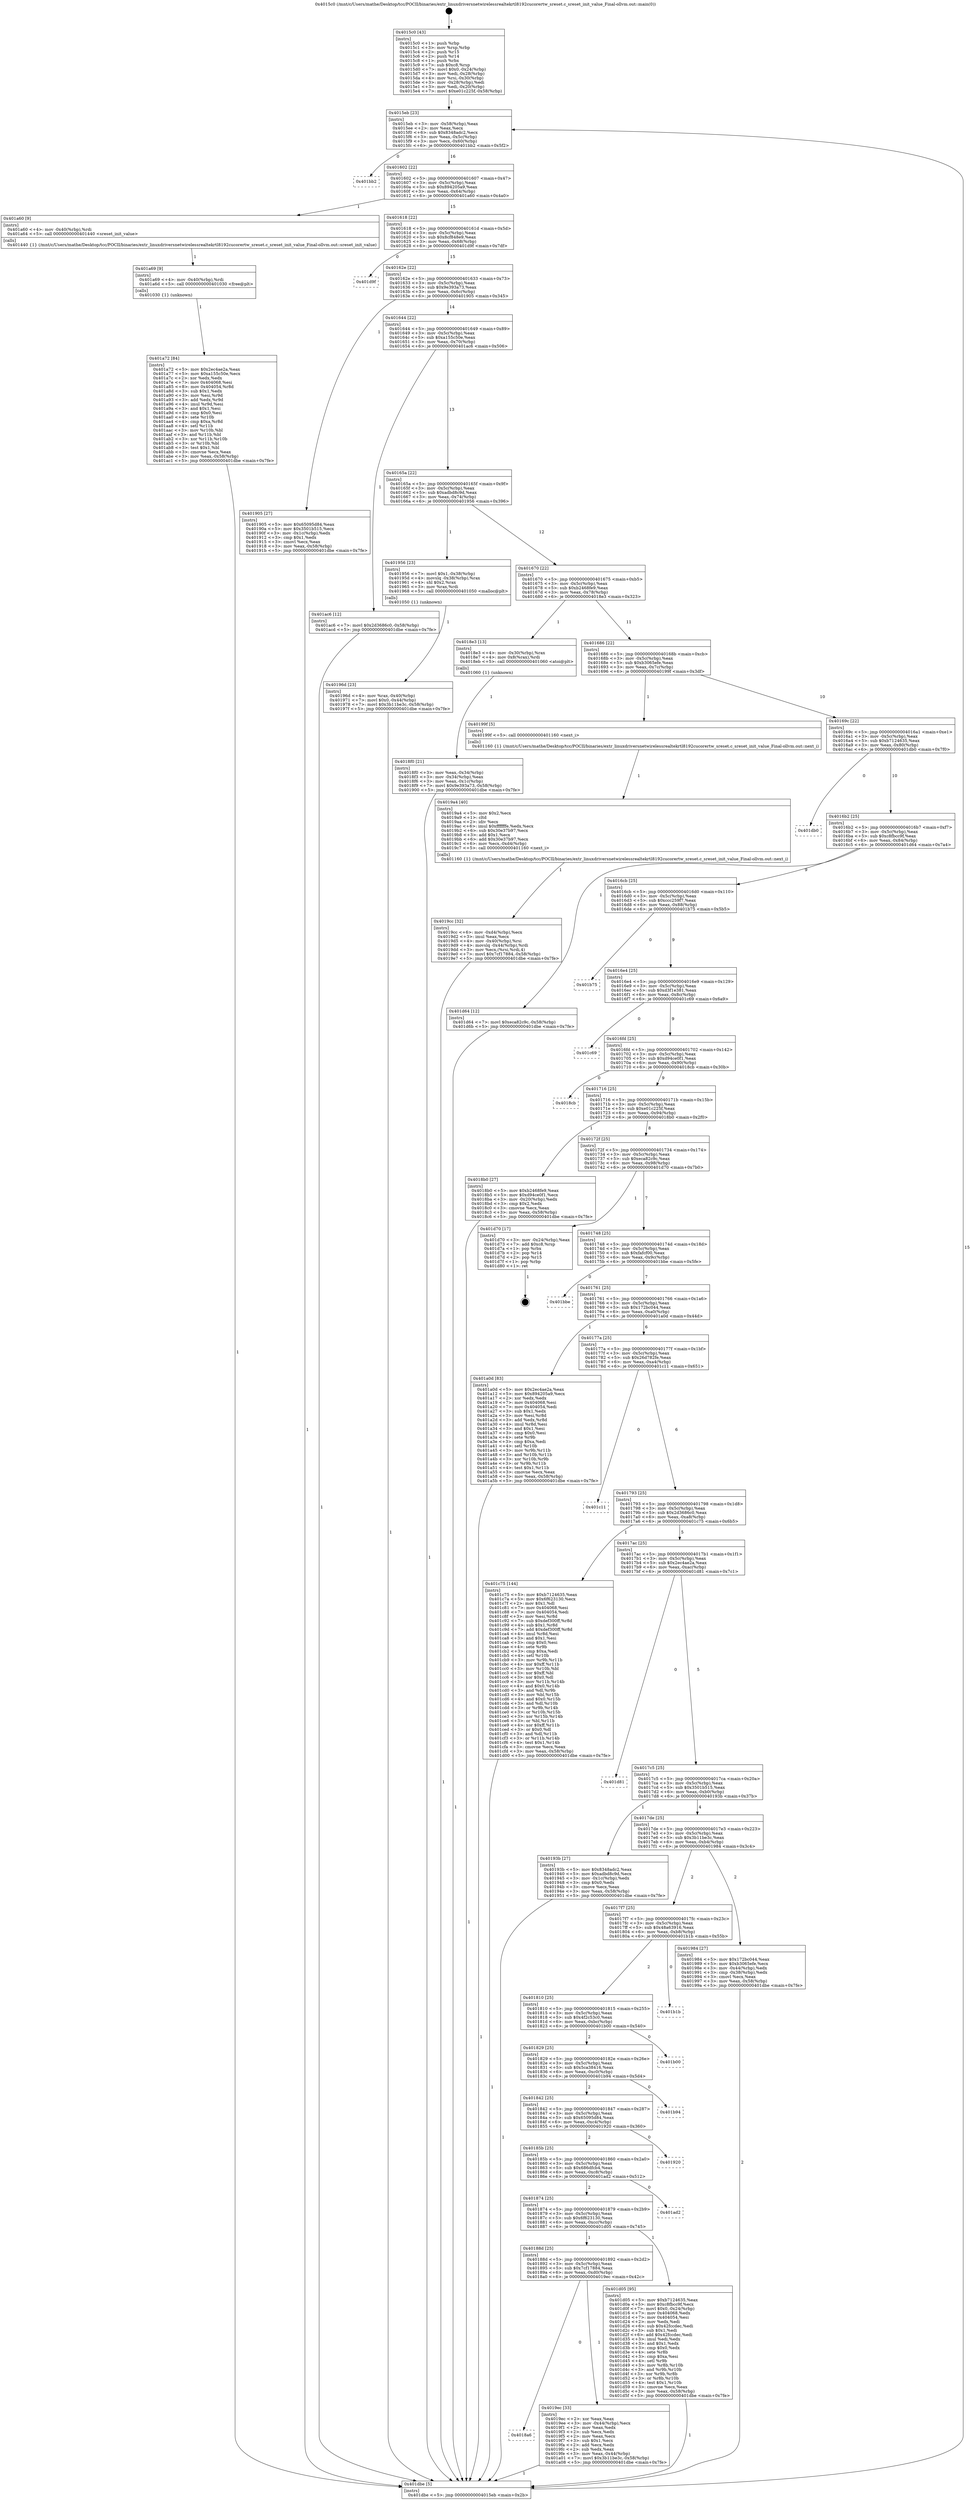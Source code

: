 digraph "0x4015c0" {
  label = "0x4015c0 (/mnt/c/Users/mathe/Desktop/tcc/POCII/binaries/extr_linuxdriversnetwirelessrealtekrtl8192cucorertw_sreset.c_sreset_init_value_Final-ollvm.out::main(0))"
  labelloc = "t"
  node[shape=record]

  Entry [label="",width=0.3,height=0.3,shape=circle,fillcolor=black,style=filled]
  "0x4015eb" [label="{
     0x4015eb [23]\l
     | [instrs]\l
     &nbsp;&nbsp;0x4015eb \<+3\>: mov -0x58(%rbp),%eax\l
     &nbsp;&nbsp;0x4015ee \<+2\>: mov %eax,%ecx\l
     &nbsp;&nbsp;0x4015f0 \<+6\>: sub $0x8348adc2,%ecx\l
     &nbsp;&nbsp;0x4015f6 \<+3\>: mov %eax,-0x5c(%rbp)\l
     &nbsp;&nbsp;0x4015f9 \<+3\>: mov %ecx,-0x60(%rbp)\l
     &nbsp;&nbsp;0x4015fc \<+6\>: je 0000000000401bb2 \<main+0x5f2\>\l
  }"]
  "0x401bb2" [label="{
     0x401bb2\l
  }", style=dashed]
  "0x401602" [label="{
     0x401602 [22]\l
     | [instrs]\l
     &nbsp;&nbsp;0x401602 \<+5\>: jmp 0000000000401607 \<main+0x47\>\l
     &nbsp;&nbsp;0x401607 \<+3\>: mov -0x5c(%rbp),%eax\l
     &nbsp;&nbsp;0x40160a \<+5\>: sub $0x894205a9,%eax\l
     &nbsp;&nbsp;0x40160f \<+3\>: mov %eax,-0x64(%rbp)\l
     &nbsp;&nbsp;0x401612 \<+6\>: je 0000000000401a60 \<main+0x4a0\>\l
  }"]
  Exit [label="",width=0.3,height=0.3,shape=circle,fillcolor=black,style=filled,peripheries=2]
  "0x401a60" [label="{
     0x401a60 [9]\l
     | [instrs]\l
     &nbsp;&nbsp;0x401a60 \<+4\>: mov -0x40(%rbp),%rdi\l
     &nbsp;&nbsp;0x401a64 \<+5\>: call 0000000000401440 \<sreset_init_value\>\l
     | [calls]\l
     &nbsp;&nbsp;0x401440 \{1\} (/mnt/c/Users/mathe/Desktop/tcc/POCII/binaries/extr_linuxdriversnetwirelessrealtekrtl8192cucorertw_sreset.c_sreset_init_value_Final-ollvm.out::sreset_init_value)\l
  }"]
  "0x401618" [label="{
     0x401618 [22]\l
     | [instrs]\l
     &nbsp;&nbsp;0x401618 \<+5\>: jmp 000000000040161d \<main+0x5d\>\l
     &nbsp;&nbsp;0x40161d \<+3\>: mov -0x5c(%rbp),%eax\l
     &nbsp;&nbsp;0x401620 \<+5\>: sub $0x8cf848e9,%eax\l
     &nbsp;&nbsp;0x401625 \<+3\>: mov %eax,-0x68(%rbp)\l
     &nbsp;&nbsp;0x401628 \<+6\>: je 0000000000401d9f \<main+0x7df\>\l
  }"]
  "0x401a72" [label="{
     0x401a72 [84]\l
     | [instrs]\l
     &nbsp;&nbsp;0x401a72 \<+5\>: mov $0x2ec4ae2a,%eax\l
     &nbsp;&nbsp;0x401a77 \<+5\>: mov $0xa155c50e,%ecx\l
     &nbsp;&nbsp;0x401a7c \<+2\>: xor %edx,%edx\l
     &nbsp;&nbsp;0x401a7e \<+7\>: mov 0x404068,%esi\l
     &nbsp;&nbsp;0x401a85 \<+8\>: mov 0x404054,%r8d\l
     &nbsp;&nbsp;0x401a8d \<+3\>: sub $0x1,%edx\l
     &nbsp;&nbsp;0x401a90 \<+3\>: mov %esi,%r9d\l
     &nbsp;&nbsp;0x401a93 \<+3\>: add %edx,%r9d\l
     &nbsp;&nbsp;0x401a96 \<+4\>: imul %r9d,%esi\l
     &nbsp;&nbsp;0x401a9a \<+3\>: and $0x1,%esi\l
     &nbsp;&nbsp;0x401a9d \<+3\>: cmp $0x0,%esi\l
     &nbsp;&nbsp;0x401aa0 \<+4\>: sete %r10b\l
     &nbsp;&nbsp;0x401aa4 \<+4\>: cmp $0xa,%r8d\l
     &nbsp;&nbsp;0x401aa8 \<+4\>: setl %r11b\l
     &nbsp;&nbsp;0x401aac \<+3\>: mov %r10b,%bl\l
     &nbsp;&nbsp;0x401aaf \<+3\>: and %r11b,%bl\l
     &nbsp;&nbsp;0x401ab2 \<+3\>: xor %r11b,%r10b\l
     &nbsp;&nbsp;0x401ab5 \<+3\>: or %r10b,%bl\l
     &nbsp;&nbsp;0x401ab8 \<+3\>: test $0x1,%bl\l
     &nbsp;&nbsp;0x401abb \<+3\>: cmovne %ecx,%eax\l
     &nbsp;&nbsp;0x401abe \<+3\>: mov %eax,-0x58(%rbp)\l
     &nbsp;&nbsp;0x401ac1 \<+5\>: jmp 0000000000401dbe \<main+0x7fe\>\l
  }"]
  "0x401d9f" [label="{
     0x401d9f\l
  }", style=dashed]
  "0x40162e" [label="{
     0x40162e [22]\l
     | [instrs]\l
     &nbsp;&nbsp;0x40162e \<+5\>: jmp 0000000000401633 \<main+0x73\>\l
     &nbsp;&nbsp;0x401633 \<+3\>: mov -0x5c(%rbp),%eax\l
     &nbsp;&nbsp;0x401636 \<+5\>: sub $0x9e393a73,%eax\l
     &nbsp;&nbsp;0x40163b \<+3\>: mov %eax,-0x6c(%rbp)\l
     &nbsp;&nbsp;0x40163e \<+6\>: je 0000000000401905 \<main+0x345\>\l
  }"]
  "0x401a69" [label="{
     0x401a69 [9]\l
     | [instrs]\l
     &nbsp;&nbsp;0x401a69 \<+4\>: mov -0x40(%rbp),%rdi\l
     &nbsp;&nbsp;0x401a6d \<+5\>: call 0000000000401030 \<free@plt\>\l
     | [calls]\l
     &nbsp;&nbsp;0x401030 \{1\} (unknown)\l
  }"]
  "0x401905" [label="{
     0x401905 [27]\l
     | [instrs]\l
     &nbsp;&nbsp;0x401905 \<+5\>: mov $0x65095d84,%eax\l
     &nbsp;&nbsp;0x40190a \<+5\>: mov $0x3501b515,%ecx\l
     &nbsp;&nbsp;0x40190f \<+3\>: mov -0x1c(%rbp),%edx\l
     &nbsp;&nbsp;0x401912 \<+3\>: cmp $0x1,%edx\l
     &nbsp;&nbsp;0x401915 \<+3\>: cmovl %ecx,%eax\l
     &nbsp;&nbsp;0x401918 \<+3\>: mov %eax,-0x58(%rbp)\l
     &nbsp;&nbsp;0x40191b \<+5\>: jmp 0000000000401dbe \<main+0x7fe\>\l
  }"]
  "0x401644" [label="{
     0x401644 [22]\l
     | [instrs]\l
     &nbsp;&nbsp;0x401644 \<+5\>: jmp 0000000000401649 \<main+0x89\>\l
     &nbsp;&nbsp;0x401649 \<+3\>: mov -0x5c(%rbp),%eax\l
     &nbsp;&nbsp;0x40164c \<+5\>: sub $0xa155c50e,%eax\l
     &nbsp;&nbsp;0x401651 \<+3\>: mov %eax,-0x70(%rbp)\l
     &nbsp;&nbsp;0x401654 \<+6\>: je 0000000000401ac6 \<main+0x506\>\l
  }"]
  "0x4018a6" [label="{
     0x4018a6\l
  }", style=dashed]
  "0x401ac6" [label="{
     0x401ac6 [12]\l
     | [instrs]\l
     &nbsp;&nbsp;0x401ac6 \<+7\>: movl $0x2d3686c0,-0x58(%rbp)\l
     &nbsp;&nbsp;0x401acd \<+5\>: jmp 0000000000401dbe \<main+0x7fe\>\l
  }"]
  "0x40165a" [label="{
     0x40165a [22]\l
     | [instrs]\l
     &nbsp;&nbsp;0x40165a \<+5\>: jmp 000000000040165f \<main+0x9f\>\l
     &nbsp;&nbsp;0x40165f \<+3\>: mov -0x5c(%rbp),%eax\l
     &nbsp;&nbsp;0x401662 \<+5\>: sub $0xadbd8c9d,%eax\l
     &nbsp;&nbsp;0x401667 \<+3\>: mov %eax,-0x74(%rbp)\l
     &nbsp;&nbsp;0x40166a \<+6\>: je 0000000000401956 \<main+0x396\>\l
  }"]
  "0x4019ec" [label="{
     0x4019ec [33]\l
     | [instrs]\l
     &nbsp;&nbsp;0x4019ec \<+2\>: xor %eax,%eax\l
     &nbsp;&nbsp;0x4019ee \<+3\>: mov -0x44(%rbp),%ecx\l
     &nbsp;&nbsp;0x4019f1 \<+2\>: mov %eax,%edx\l
     &nbsp;&nbsp;0x4019f3 \<+2\>: sub %ecx,%edx\l
     &nbsp;&nbsp;0x4019f5 \<+2\>: mov %eax,%ecx\l
     &nbsp;&nbsp;0x4019f7 \<+3\>: sub $0x1,%ecx\l
     &nbsp;&nbsp;0x4019fa \<+2\>: add %ecx,%edx\l
     &nbsp;&nbsp;0x4019fc \<+2\>: sub %edx,%eax\l
     &nbsp;&nbsp;0x4019fe \<+3\>: mov %eax,-0x44(%rbp)\l
     &nbsp;&nbsp;0x401a01 \<+7\>: movl $0x3b11be3c,-0x58(%rbp)\l
     &nbsp;&nbsp;0x401a08 \<+5\>: jmp 0000000000401dbe \<main+0x7fe\>\l
  }"]
  "0x401956" [label="{
     0x401956 [23]\l
     | [instrs]\l
     &nbsp;&nbsp;0x401956 \<+7\>: movl $0x1,-0x38(%rbp)\l
     &nbsp;&nbsp;0x40195d \<+4\>: movslq -0x38(%rbp),%rax\l
     &nbsp;&nbsp;0x401961 \<+4\>: shl $0x2,%rax\l
     &nbsp;&nbsp;0x401965 \<+3\>: mov %rax,%rdi\l
     &nbsp;&nbsp;0x401968 \<+5\>: call 0000000000401050 \<malloc@plt\>\l
     | [calls]\l
     &nbsp;&nbsp;0x401050 \{1\} (unknown)\l
  }"]
  "0x401670" [label="{
     0x401670 [22]\l
     | [instrs]\l
     &nbsp;&nbsp;0x401670 \<+5\>: jmp 0000000000401675 \<main+0xb5\>\l
     &nbsp;&nbsp;0x401675 \<+3\>: mov -0x5c(%rbp),%eax\l
     &nbsp;&nbsp;0x401678 \<+5\>: sub $0xb2468fe9,%eax\l
     &nbsp;&nbsp;0x40167d \<+3\>: mov %eax,-0x78(%rbp)\l
     &nbsp;&nbsp;0x401680 \<+6\>: je 00000000004018e3 \<main+0x323\>\l
  }"]
  "0x40188d" [label="{
     0x40188d [25]\l
     | [instrs]\l
     &nbsp;&nbsp;0x40188d \<+5\>: jmp 0000000000401892 \<main+0x2d2\>\l
     &nbsp;&nbsp;0x401892 \<+3\>: mov -0x5c(%rbp),%eax\l
     &nbsp;&nbsp;0x401895 \<+5\>: sub $0x7cf17884,%eax\l
     &nbsp;&nbsp;0x40189a \<+6\>: mov %eax,-0xd0(%rbp)\l
     &nbsp;&nbsp;0x4018a0 \<+6\>: je 00000000004019ec \<main+0x42c\>\l
  }"]
  "0x4018e3" [label="{
     0x4018e3 [13]\l
     | [instrs]\l
     &nbsp;&nbsp;0x4018e3 \<+4\>: mov -0x30(%rbp),%rax\l
     &nbsp;&nbsp;0x4018e7 \<+4\>: mov 0x8(%rax),%rdi\l
     &nbsp;&nbsp;0x4018eb \<+5\>: call 0000000000401060 \<atoi@plt\>\l
     | [calls]\l
     &nbsp;&nbsp;0x401060 \{1\} (unknown)\l
  }"]
  "0x401686" [label="{
     0x401686 [22]\l
     | [instrs]\l
     &nbsp;&nbsp;0x401686 \<+5\>: jmp 000000000040168b \<main+0xcb\>\l
     &nbsp;&nbsp;0x40168b \<+3\>: mov -0x5c(%rbp),%eax\l
     &nbsp;&nbsp;0x40168e \<+5\>: sub $0xb3065efe,%eax\l
     &nbsp;&nbsp;0x401693 \<+3\>: mov %eax,-0x7c(%rbp)\l
     &nbsp;&nbsp;0x401696 \<+6\>: je 000000000040199f \<main+0x3df\>\l
  }"]
  "0x401d05" [label="{
     0x401d05 [95]\l
     | [instrs]\l
     &nbsp;&nbsp;0x401d05 \<+5\>: mov $0xb7124635,%eax\l
     &nbsp;&nbsp;0x401d0a \<+5\>: mov $0xc8fbcc9f,%ecx\l
     &nbsp;&nbsp;0x401d0f \<+7\>: movl $0x0,-0x24(%rbp)\l
     &nbsp;&nbsp;0x401d16 \<+7\>: mov 0x404068,%edx\l
     &nbsp;&nbsp;0x401d1d \<+7\>: mov 0x404054,%esi\l
     &nbsp;&nbsp;0x401d24 \<+2\>: mov %edx,%edi\l
     &nbsp;&nbsp;0x401d26 \<+6\>: sub $0x42fccdec,%edi\l
     &nbsp;&nbsp;0x401d2c \<+3\>: sub $0x1,%edi\l
     &nbsp;&nbsp;0x401d2f \<+6\>: add $0x42fccdec,%edi\l
     &nbsp;&nbsp;0x401d35 \<+3\>: imul %edi,%edx\l
     &nbsp;&nbsp;0x401d38 \<+3\>: and $0x1,%edx\l
     &nbsp;&nbsp;0x401d3b \<+3\>: cmp $0x0,%edx\l
     &nbsp;&nbsp;0x401d3e \<+4\>: sete %r8b\l
     &nbsp;&nbsp;0x401d42 \<+3\>: cmp $0xa,%esi\l
     &nbsp;&nbsp;0x401d45 \<+4\>: setl %r9b\l
     &nbsp;&nbsp;0x401d49 \<+3\>: mov %r8b,%r10b\l
     &nbsp;&nbsp;0x401d4c \<+3\>: and %r9b,%r10b\l
     &nbsp;&nbsp;0x401d4f \<+3\>: xor %r9b,%r8b\l
     &nbsp;&nbsp;0x401d52 \<+3\>: or %r8b,%r10b\l
     &nbsp;&nbsp;0x401d55 \<+4\>: test $0x1,%r10b\l
     &nbsp;&nbsp;0x401d59 \<+3\>: cmovne %ecx,%eax\l
     &nbsp;&nbsp;0x401d5c \<+3\>: mov %eax,-0x58(%rbp)\l
     &nbsp;&nbsp;0x401d5f \<+5\>: jmp 0000000000401dbe \<main+0x7fe\>\l
  }"]
  "0x40199f" [label="{
     0x40199f [5]\l
     | [instrs]\l
     &nbsp;&nbsp;0x40199f \<+5\>: call 0000000000401160 \<next_i\>\l
     | [calls]\l
     &nbsp;&nbsp;0x401160 \{1\} (/mnt/c/Users/mathe/Desktop/tcc/POCII/binaries/extr_linuxdriversnetwirelessrealtekrtl8192cucorertw_sreset.c_sreset_init_value_Final-ollvm.out::next_i)\l
  }"]
  "0x40169c" [label="{
     0x40169c [22]\l
     | [instrs]\l
     &nbsp;&nbsp;0x40169c \<+5\>: jmp 00000000004016a1 \<main+0xe1\>\l
     &nbsp;&nbsp;0x4016a1 \<+3\>: mov -0x5c(%rbp),%eax\l
     &nbsp;&nbsp;0x4016a4 \<+5\>: sub $0xb7124635,%eax\l
     &nbsp;&nbsp;0x4016a9 \<+3\>: mov %eax,-0x80(%rbp)\l
     &nbsp;&nbsp;0x4016ac \<+6\>: je 0000000000401db0 \<main+0x7f0\>\l
  }"]
  "0x401874" [label="{
     0x401874 [25]\l
     | [instrs]\l
     &nbsp;&nbsp;0x401874 \<+5\>: jmp 0000000000401879 \<main+0x2b9\>\l
     &nbsp;&nbsp;0x401879 \<+3\>: mov -0x5c(%rbp),%eax\l
     &nbsp;&nbsp;0x40187c \<+5\>: sub $0x6f623130,%eax\l
     &nbsp;&nbsp;0x401881 \<+6\>: mov %eax,-0xcc(%rbp)\l
     &nbsp;&nbsp;0x401887 \<+6\>: je 0000000000401d05 \<main+0x745\>\l
  }"]
  "0x401db0" [label="{
     0x401db0\l
  }", style=dashed]
  "0x4016b2" [label="{
     0x4016b2 [25]\l
     | [instrs]\l
     &nbsp;&nbsp;0x4016b2 \<+5\>: jmp 00000000004016b7 \<main+0xf7\>\l
     &nbsp;&nbsp;0x4016b7 \<+3\>: mov -0x5c(%rbp),%eax\l
     &nbsp;&nbsp;0x4016ba \<+5\>: sub $0xc8fbcc9f,%eax\l
     &nbsp;&nbsp;0x4016bf \<+6\>: mov %eax,-0x84(%rbp)\l
     &nbsp;&nbsp;0x4016c5 \<+6\>: je 0000000000401d64 \<main+0x7a4\>\l
  }"]
  "0x401ad2" [label="{
     0x401ad2\l
  }", style=dashed]
  "0x401d64" [label="{
     0x401d64 [12]\l
     | [instrs]\l
     &nbsp;&nbsp;0x401d64 \<+7\>: movl $0xeca82c9c,-0x58(%rbp)\l
     &nbsp;&nbsp;0x401d6b \<+5\>: jmp 0000000000401dbe \<main+0x7fe\>\l
  }"]
  "0x4016cb" [label="{
     0x4016cb [25]\l
     | [instrs]\l
     &nbsp;&nbsp;0x4016cb \<+5\>: jmp 00000000004016d0 \<main+0x110\>\l
     &nbsp;&nbsp;0x4016d0 \<+3\>: mov -0x5c(%rbp),%eax\l
     &nbsp;&nbsp;0x4016d3 \<+5\>: sub $0xccc259f7,%eax\l
     &nbsp;&nbsp;0x4016d8 \<+6\>: mov %eax,-0x88(%rbp)\l
     &nbsp;&nbsp;0x4016de \<+6\>: je 0000000000401b75 \<main+0x5b5\>\l
  }"]
  "0x40185b" [label="{
     0x40185b [25]\l
     | [instrs]\l
     &nbsp;&nbsp;0x40185b \<+5\>: jmp 0000000000401860 \<main+0x2a0\>\l
     &nbsp;&nbsp;0x401860 \<+3\>: mov -0x5c(%rbp),%eax\l
     &nbsp;&nbsp;0x401863 \<+5\>: sub $0x686dfcb4,%eax\l
     &nbsp;&nbsp;0x401868 \<+6\>: mov %eax,-0xc8(%rbp)\l
     &nbsp;&nbsp;0x40186e \<+6\>: je 0000000000401ad2 \<main+0x512\>\l
  }"]
  "0x401b75" [label="{
     0x401b75\l
  }", style=dashed]
  "0x4016e4" [label="{
     0x4016e4 [25]\l
     | [instrs]\l
     &nbsp;&nbsp;0x4016e4 \<+5\>: jmp 00000000004016e9 \<main+0x129\>\l
     &nbsp;&nbsp;0x4016e9 \<+3\>: mov -0x5c(%rbp),%eax\l
     &nbsp;&nbsp;0x4016ec \<+5\>: sub $0xd3f1e381,%eax\l
     &nbsp;&nbsp;0x4016f1 \<+6\>: mov %eax,-0x8c(%rbp)\l
     &nbsp;&nbsp;0x4016f7 \<+6\>: je 0000000000401c69 \<main+0x6a9\>\l
  }"]
  "0x401920" [label="{
     0x401920\l
  }", style=dashed]
  "0x401c69" [label="{
     0x401c69\l
  }", style=dashed]
  "0x4016fd" [label="{
     0x4016fd [25]\l
     | [instrs]\l
     &nbsp;&nbsp;0x4016fd \<+5\>: jmp 0000000000401702 \<main+0x142\>\l
     &nbsp;&nbsp;0x401702 \<+3\>: mov -0x5c(%rbp),%eax\l
     &nbsp;&nbsp;0x401705 \<+5\>: sub $0xd94ce0f1,%eax\l
     &nbsp;&nbsp;0x40170a \<+6\>: mov %eax,-0x90(%rbp)\l
     &nbsp;&nbsp;0x401710 \<+6\>: je 00000000004018cb \<main+0x30b\>\l
  }"]
  "0x401842" [label="{
     0x401842 [25]\l
     | [instrs]\l
     &nbsp;&nbsp;0x401842 \<+5\>: jmp 0000000000401847 \<main+0x287\>\l
     &nbsp;&nbsp;0x401847 \<+3\>: mov -0x5c(%rbp),%eax\l
     &nbsp;&nbsp;0x40184a \<+5\>: sub $0x65095d84,%eax\l
     &nbsp;&nbsp;0x40184f \<+6\>: mov %eax,-0xc4(%rbp)\l
     &nbsp;&nbsp;0x401855 \<+6\>: je 0000000000401920 \<main+0x360\>\l
  }"]
  "0x4018cb" [label="{
     0x4018cb\l
  }", style=dashed]
  "0x401716" [label="{
     0x401716 [25]\l
     | [instrs]\l
     &nbsp;&nbsp;0x401716 \<+5\>: jmp 000000000040171b \<main+0x15b\>\l
     &nbsp;&nbsp;0x40171b \<+3\>: mov -0x5c(%rbp),%eax\l
     &nbsp;&nbsp;0x40171e \<+5\>: sub $0xe01c225f,%eax\l
     &nbsp;&nbsp;0x401723 \<+6\>: mov %eax,-0x94(%rbp)\l
     &nbsp;&nbsp;0x401729 \<+6\>: je 00000000004018b0 \<main+0x2f0\>\l
  }"]
  "0x401b94" [label="{
     0x401b94\l
  }", style=dashed]
  "0x4018b0" [label="{
     0x4018b0 [27]\l
     | [instrs]\l
     &nbsp;&nbsp;0x4018b0 \<+5\>: mov $0xb2468fe9,%eax\l
     &nbsp;&nbsp;0x4018b5 \<+5\>: mov $0xd94ce0f1,%ecx\l
     &nbsp;&nbsp;0x4018ba \<+3\>: mov -0x20(%rbp),%edx\l
     &nbsp;&nbsp;0x4018bd \<+3\>: cmp $0x2,%edx\l
     &nbsp;&nbsp;0x4018c0 \<+3\>: cmovne %ecx,%eax\l
     &nbsp;&nbsp;0x4018c3 \<+3\>: mov %eax,-0x58(%rbp)\l
     &nbsp;&nbsp;0x4018c6 \<+5\>: jmp 0000000000401dbe \<main+0x7fe\>\l
  }"]
  "0x40172f" [label="{
     0x40172f [25]\l
     | [instrs]\l
     &nbsp;&nbsp;0x40172f \<+5\>: jmp 0000000000401734 \<main+0x174\>\l
     &nbsp;&nbsp;0x401734 \<+3\>: mov -0x5c(%rbp),%eax\l
     &nbsp;&nbsp;0x401737 \<+5\>: sub $0xeca82c9c,%eax\l
     &nbsp;&nbsp;0x40173c \<+6\>: mov %eax,-0x98(%rbp)\l
     &nbsp;&nbsp;0x401742 \<+6\>: je 0000000000401d70 \<main+0x7b0\>\l
  }"]
  "0x401dbe" [label="{
     0x401dbe [5]\l
     | [instrs]\l
     &nbsp;&nbsp;0x401dbe \<+5\>: jmp 00000000004015eb \<main+0x2b\>\l
  }"]
  "0x4015c0" [label="{
     0x4015c0 [43]\l
     | [instrs]\l
     &nbsp;&nbsp;0x4015c0 \<+1\>: push %rbp\l
     &nbsp;&nbsp;0x4015c1 \<+3\>: mov %rsp,%rbp\l
     &nbsp;&nbsp;0x4015c4 \<+2\>: push %r15\l
     &nbsp;&nbsp;0x4015c6 \<+2\>: push %r14\l
     &nbsp;&nbsp;0x4015c8 \<+1\>: push %rbx\l
     &nbsp;&nbsp;0x4015c9 \<+7\>: sub $0xc8,%rsp\l
     &nbsp;&nbsp;0x4015d0 \<+7\>: movl $0x0,-0x24(%rbp)\l
     &nbsp;&nbsp;0x4015d7 \<+3\>: mov %edi,-0x28(%rbp)\l
     &nbsp;&nbsp;0x4015da \<+4\>: mov %rsi,-0x30(%rbp)\l
     &nbsp;&nbsp;0x4015de \<+3\>: mov -0x28(%rbp),%edi\l
     &nbsp;&nbsp;0x4015e1 \<+3\>: mov %edi,-0x20(%rbp)\l
     &nbsp;&nbsp;0x4015e4 \<+7\>: movl $0xe01c225f,-0x58(%rbp)\l
  }"]
  "0x4018f0" [label="{
     0x4018f0 [21]\l
     | [instrs]\l
     &nbsp;&nbsp;0x4018f0 \<+3\>: mov %eax,-0x34(%rbp)\l
     &nbsp;&nbsp;0x4018f3 \<+3\>: mov -0x34(%rbp),%eax\l
     &nbsp;&nbsp;0x4018f6 \<+3\>: mov %eax,-0x1c(%rbp)\l
     &nbsp;&nbsp;0x4018f9 \<+7\>: movl $0x9e393a73,-0x58(%rbp)\l
     &nbsp;&nbsp;0x401900 \<+5\>: jmp 0000000000401dbe \<main+0x7fe\>\l
  }"]
  "0x401829" [label="{
     0x401829 [25]\l
     | [instrs]\l
     &nbsp;&nbsp;0x401829 \<+5\>: jmp 000000000040182e \<main+0x26e\>\l
     &nbsp;&nbsp;0x40182e \<+3\>: mov -0x5c(%rbp),%eax\l
     &nbsp;&nbsp;0x401831 \<+5\>: sub $0x5ca38416,%eax\l
     &nbsp;&nbsp;0x401836 \<+6\>: mov %eax,-0xc0(%rbp)\l
     &nbsp;&nbsp;0x40183c \<+6\>: je 0000000000401b94 \<main+0x5d4\>\l
  }"]
  "0x401d70" [label="{
     0x401d70 [17]\l
     | [instrs]\l
     &nbsp;&nbsp;0x401d70 \<+3\>: mov -0x24(%rbp),%eax\l
     &nbsp;&nbsp;0x401d73 \<+7\>: add $0xc8,%rsp\l
     &nbsp;&nbsp;0x401d7a \<+1\>: pop %rbx\l
     &nbsp;&nbsp;0x401d7b \<+2\>: pop %r14\l
     &nbsp;&nbsp;0x401d7d \<+2\>: pop %r15\l
     &nbsp;&nbsp;0x401d7f \<+1\>: pop %rbp\l
     &nbsp;&nbsp;0x401d80 \<+1\>: ret\l
  }"]
  "0x401748" [label="{
     0x401748 [25]\l
     | [instrs]\l
     &nbsp;&nbsp;0x401748 \<+5\>: jmp 000000000040174d \<main+0x18d\>\l
     &nbsp;&nbsp;0x40174d \<+3\>: mov -0x5c(%rbp),%eax\l
     &nbsp;&nbsp;0x401750 \<+5\>: sub $0xfafcf00,%eax\l
     &nbsp;&nbsp;0x401755 \<+6\>: mov %eax,-0x9c(%rbp)\l
     &nbsp;&nbsp;0x40175b \<+6\>: je 0000000000401bbe \<main+0x5fe\>\l
  }"]
  "0x401b00" [label="{
     0x401b00\l
  }", style=dashed]
  "0x401bbe" [label="{
     0x401bbe\l
  }", style=dashed]
  "0x401761" [label="{
     0x401761 [25]\l
     | [instrs]\l
     &nbsp;&nbsp;0x401761 \<+5\>: jmp 0000000000401766 \<main+0x1a6\>\l
     &nbsp;&nbsp;0x401766 \<+3\>: mov -0x5c(%rbp),%eax\l
     &nbsp;&nbsp;0x401769 \<+5\>: sub $0x172bc044,%eax\l
     &nbsp;&nbsp;0x40176e \<+6\>: mov %eax,-0xa0(%rbp)\l
     &nbsp;&nbsp;0x401774 \<+6\>: je 0000000000401a0d \<main+0x44d\>\l
  }"]
  "0x401810" [label="{
     0x401810 [25]\l
     | [instrs]\l
     &nbsp;&nbsp;0x401810 \<+5\>: jmp 0000000000401815 \<main+0x255\>\l
     &nbsp;&nbsp;0x401815 \<+3\>: mov -0x5c(%rbp),%eax\l
     &nbsp;&nbsp;0x401818 \<+5\>: sub $0x4f2c53c0,%eax\l
     &nbsp;&nbsp;0x40181d \<+6\>: mov %eax,-0xbc(%rbp)\l
     &nbsp;&nbsp;0x401823 \<+6\>: je 0000000000401b00 \<main+0x540\>\l
  }"]
  "0x401a0d" [label="{
     0x401a0d [83]\l
     | [instrs]\l
     &nbsp;&nbsp;0x401a0d \<+5\>: mov $0x2ec4ae2a,%eax\l
     &nbsp;&nbsp;0x401a12 \<+5\>: mov $0x894205a9,%ecx\l
     &nbsp;&nbsp;0x401a17 \<+2\>: xor %edx,%edx\l
     &nbsp;&nbsp;0x401a19 \<+7\>: mov 0x404068,%esi\l
     &nbsp;&nbsp;0x401a20 \<+7\>: mov 0x404054,%edi\l
     &nbsp;&nbsp;0x401a27 \<+3\>: sub $0x1,%edx\l
     &nbsp;&nbsp;0x401a2a \<+3\>: mov %esi,%r8d\l
     &nbsp;&nbsp;0x401a2d \<+3\>: add %edx,%r8d\l
     &nbsp;&nbsp;0x401a30 \<+4\>: imul %r8d,%esi\l
     &nbsp;&nbsp;0x401a34 \<+3\>: and $0x1,%esi\l
     &nbsp;&nbsp;0x401a37 \<+3\>: cmp $0x0,%esi\l
     &nbsp;&nbsp;0x401a3a \<+4\>: sete %r9b\l
     &nbsp;&nbsp;0x401a3e \<+3\>: cmp $0xa,%edi\l
     &nbsp;&nbsp;0x401a41 \<+4\>: setl %r10b\l
     &nbsp;&nbsp;0x401a45 \<+3\>: mov %r9b,%r11b\l
     &nbsp;&nbsp;0x401a48 \<+3\>: and %r10b,%r11b\l
     &nbsp;&nbsp;0x401a4b \<+3\>: xor %r10b,%r9b\l
     &nbsp;&nbsp;0x401a4e \<+3\>: or %r9b,%r11b\l
     &nbsp;&nbsp;0x401a51 \<+4\>: test $0x1,%r11b\l
     &nbsp;&nbsp;0x401a55 \<+3\>: cmovne %ecx,%eax\l
     &nbsp;&nbsp;0x401a58 \<+3\>: mov %eax,-0x58(%rbp)\l
     &nbsp;&nbsp;0x401a5b \<+5\>: jmp 0000000000401dbe \<main+0x7fe\>\l
  }"]
  "0x40177a" [label="{
     0x40177a [25]\l
     | [instrs]\l
     &nbsp;&nbsp;0x40177a \<+5\>: jmp 000000000040177f \<main+0x1bf\>\l
     &nbsp;&nbsp;0x40177f \<+3\>: mov -0x5c(%rbp),%eax\l
     &nbsp;&nbsp;0x401782 \<+5\>: sub $0x26d782fe,%eax\l
     &nbsp;&nbsp;0x401787 \<+6\>: mov %eax,-0xa4(%rbp)\l
     &nbsp;&nbsp;0x40178d \<+6\>: je 0000000000401c11 \<main+0x651\>\l
  }"]
  "0x401b1b" [label="{
     0x401b1b\l
  }", style=dashed]
  "0x401c11" [label="{
     0x401c11\l
  }", style=dashed]
  "0x401793" [label="{
     0x401793 [25]\l
     | [instrs]\l
     &nbsp;&nbsp;0x401793 \<+5\>: jmp 0000000000401798 \<main+0x1d8\>\l
     &nbsp;&nbsp;0x401798 \<+3\>: mov -0x5c(%rbp),%eax\l
     &nbsp;&nbsp;0x40179b \<+5\>: sub $0x2d3686c0,%eax\l
     &nbsp;&nbsp;0x4017a0 \<+6\>: mov %eax,-0xa8(%rbp)\l
     &nbsp;&nbsp;0x4017a6 \<+6\>: je 0000000000401c75 \<main+0x6b5\>\l
  }"]
  "0x4019cc" [label="{
     0x4019cc [32]\l
     | [instrs]\l
     &nbsp;&nbsp;0x4019cc \<+6\>: mov -0xd4(%rbp),%ecx\l
     &nbsp;&nbsp;0x4019d2 \<+3\>: imul %eax,%ecx\l
     &nbsp;&nbsp;0x4019d5 \<+4\>: mov -0x40(%rbp),%rsi\l
     &nbsp;&nbsp;0x4019d9 \<+4\>: movslq -0x44(%rbp),%rdi\l
     &nbsp;&nbsp;0x4019dd \<+3\>: mov %ecx,(%rsi,%rdi,4)\l
     &nbsp;&nbsp;0x4019e0 \<+7\>: movl $0x7cf17884,-0x58(%rbp)\l
     &nbsp;&nbsp;0x4019e7 \<+5\>: jmp 0000000000401dbe \<main+0x7fe\>\l
  }"]
  "0x401c75" [label="{
     0x401c75 [144]\l
     | [instrs]\l
     &nbsp;&nbsp;0x401c75 \<+5\>: mov $0xb7124635,%eax\l
     &nbsp;&nbsp;0x401c7a \<+5\>: mov $0x6f623130,%ecx\l
     &nbsp;&nbsp;0x401c7f \<+2\>: mov $0x1,%dl\l
     &nbsp;&nbsp;0x401c81 \<+7\>: mov 0x404068,%esi\l
     &nbsp;&nbsp;0x401c88 \<+7\>: mov 0x404054,%edi\l
     &nbsp;&nbsp;0x401c8f \<+3\>: mov %esi,%r8d\l
     &nbsp;&nbsp;0x401c92 \<+7\>: sub $0xdef300ff,%r8d\l
     &nbsp;&nbsp;0x401c99 \<+4\>: sub $0x1,%r8d\l
     &nbsp;&nbsp;0x401c9d \<+7\>: add $0xdef300ff,%r8d\l
     &nbsp;&nbsp;0x401ca4 \<+4\>: imul %r8d,%esi\l
     &nbsp;&nbsp;0x401ca8 \<+3\>: and $0x1,%esi\l
     &nbsp;&nbsp;0x401cab \<+3\>: cmp $0x0,%esi\l
     &nbsp;&nbsp;0x401cae \<+4\>: sete %r9b\l
     &nbsp;&nbsp;0x401cb2 \<+3\>: cmp $0xa,%edi\l
     &nbsp;&nbsp;0x401cb5 \<+4\>: setl %r10b\l
     &nbsp;&nbsp;0x401cb9 \<+3\>: mov %r9b,%r11b\l
     &nbsp;&nbsp;0x401cbc \<+4\>: xor $0xff,%r11b\l
     &nbsp;&nbsp;0x401cc0 \<+3\>: mov %r10b,%bl\l
     &nbsp;&nbsp;0x401cc3 \<+3\>: xor $0xff,%bl\l
     &nbsp;&nbsp;0x401cc6 \<+3\>: xor $0x0,%dl\l
     &nbsp;&nbsp;0x401cc9 \<+3\>: mov %r11b,%r14b\l
     &nbsp;&nbsp;0x401ccc \<+4\>: and $0x0,%r14b\l
     &nbsp;&nbsp;0x401cd0 \<+3\>: and %dl,%r9b\l
     &nbsp;&nbsp;0x401cd3 \<+3\>: mov %bl,%r15b\l
     &nbsp;&nbsp;0x401cd6 \<+4\>: and $0x0,%r15b\l
     &nbsp;&nbsp;0x401cda \<+3\>: and %dl,%r10b\l
     &nbsp;&nbsp;0x401cdd \<+3\>: or %r9b,%r14b\l
     &nbsp;&nbsp;0x401ce0 \<+3\>: or %r10b,%r15b\l
     &nbsp;&nbsp;0x401ce3 \<+3\>: xor %r15b,%r14b\l
     &nbsp;&nbsp;0x401ce6 \<+3\>: or %bl,%r11b\l
     &nbsp;&nbsp;0x401ce9 \<+4\>: xor $0xff,%r11b\l
     &nbsp;&nbsp;0x401ced \<+3\>: or $0x0,%dl\l
     &nbsp;&nbsp;0x401cf0 \<+3\>: and %dl,%r11b\l
     &nbsp;&nbsp;0x401cf3 \<+3\>: or %r11b,%r14b\l
     &nbsp;&nbsp;0x401cf6 \<+4\>: test $0x1,%r14b\l
     &nbsp;&nbsp;0x401cfa \<+3\>: cmovne %ecx,%eax\l
     &nbsp;&nbsp;0x401cfd \<+3\>: mov %eax,-0x58(%rbp)\l
     &nbsp;&nbsp;0x401d00 \<+5\>: jmp 0000000000401dbe \<main+0x7fe\>\l
  }"]
  "0x4017ac" [label="{
     0x4017ac [25]\l
     | [instrs]\l
     &nbsp;&nbsp;0x4017ac \<+5\>: jmp 00000000004017b1 \<main+0x1f1\>\l
     &nbsp;&nbsp;0x4017b1 \<+3\>: mov -0x5c(%rbp),%eax\l
     &nbsp;&nbsp;0x4017b4 \<+5\>: sub $0x2ec4ae2a,%eax\l
     &nbsp;&nbsp;0x4017b9 \<+6\>: mov %eax,-0xac(%rbp)\l
     &nbsp;&nbsp;0x4017bf \<+6\>: je 0000000000401d81 \<main+0x7c1\>\l
  }"]
  "0x4019a4" [label="{
     0x4019a4 [40]\l
     | [instrs]\l
     &nbsp;&nbsp;0x4019a4 \<+5\>: mov $0x2,%ecx\l
     &nbsp;&nbsp;0x4019a9 \<+1\>: cltd\l
     &nbsp;&nbsp;0x4019aa \<+2\>: idiv %ecx\l
     &nbsp;&nbsp;0x4019ac \<+6\>: imul $0xfffffffe,%edx,%ecx\l
     &nbsp;&nbsp;0x4019b2 \<+6\>: sub $0x30e37b97,%ecx\l
     &nbsp;&nbsp;0x4019b8 \<+3\>: add $0x1,%ecx\l
     &nbsp;&nbsp;0x4019bb \<+6\>: add $0x30e37b97,%ecx\l
     &nbsp;&nbsp;0x4019c1 \<+6\>: mov %ecx,-0xd4(%rbp)\l
     &nbsp;&nbsp;0x4019c7 \<+5\>: call 0000000000401160 \<next_i\>\l
     | [calls]\l
     &nbsp;&nbsp;0x401160 \{1\} (/mnt/c/Users/mathe/Desktop/tcc/POCII/binaries/extr_linuxdriversnetwirelessrealtekrtl8192cucorertw_sreset.c_sreset_init_value_Final-ollvm.out::next_i)\l
  }"]
  "0x401d81" [label="{
     0x401d81\l
  }", style=dashed]
  "0x4017c5" [label="{
     0x4017c5 [25]\l
     | [instrs]\l
     &nbsp;&nbsp;0x4017c5 \<+5\>: jmp 00000000004017ca \<main+0x20a\>\l
     &nbsp;&nbsp;0x4017ca \<+3\>: mov -0x5c(%rbp),%eax\l
     &nbsp;&nbsp;0x4017cd \<+5\>: sub $0x3501b515,%eax\l
     &nbsp;&nbsp;0x4017d2 \<+6\>: mov %eax,-0xb0(%rbp)\l
     &nbsp;&nbsp;0x4017d8 \<+6\>: je 000000000040193b \<main+0x37b\>\l
  }"]
  "0x4017f7" [label="{
     0x4017f7 [25]\l
     | [instrs]\l
     &nbsp;&nbsp;0x4017f7 \<+5\>: jmp 00000000004017fc \<main+0x23c\>\l
     &nbsp;&nbsp;0x4017fc \<+3\>: mov -0x5c(%rbp),%eax\l
     &nbsp;&nbsp;0x4017ff \<+5\>: sub $0x48a63916,%eax\l
     &nbsp;&nbsp;0x401804 \<+6\>: mov %eax,-0xb8(%rbp)\l
     &nbsp;&nbsp;0x40180a \<+6\>: je 0000000000401b1b \<main+0x55b\>\l
  }"]
  "0x40193b" [label="{
     0x40193b [27]\l
     | [instrs]\l
     &nbsp;&nbsp;0x40193b \<+5\>: mov $0x8348adc2,%eax\l
     &nbsp;&nbsp;0x401940 \<+5\>: mov $0xadbd8c9d,%ecx\l
     &nbsp;&nbsp;0x401945 \<+3\>: mov -0x1c(%rbp),%edx\l
     &nbsp;&nbsp;0x401948 \<+3\>: cmp $0x0,%edx\l
     &nbsp;&nbsp;0x40194b \<+3\>: cmove %ecx,%eax\l
     &nbsp;&nbsp;0x40194e \<+3\>: mov %eax,-0x58(%rbp)\l
     &nbsp;&nbsp;0x401951 \<+5\>: jmp 0000000000401dbe \<main+0x7fe\>\l
  }"]
  "0x4017de" [label="{
     0x4017de [25]\l
     | [instrs]\l
     &nbsp;&nbsp;0x4017de \<+5\>: jmp 00000000004017e3 \<main+0x223\>\l
     &nbsp;&nbsp;0x4017e3 \<+3\>: mov -0x5c(%rbp),%eax\l
     &nbsp;&nbsp;0x4017e6 \<+5\>: sub $0x3b11be3c,%eax\l
     &nbsp;&nbsp;0x4017eb \<+6\>: mov %eax,-0xb4(%rbp)\l
     &nbsp;&nbsp;0x4017f1 \<+6\>: je 0000000000401984 \<main+0x3c4\>\l
  }"]
  "0x40196d" [label="{
     0x40196d [23]\l
     | [instrs]\l
     &nbsp;&nbsp;0x40196d \<+4\>: mov %rax,-0x40(%rbp)\l
     &nbsp;&nbsp;0x401971 \<+7\>: movl $0x0,-0x44(%rbp)\l
     &nbsp;&nbsp;0x401978 \<+7\>: movl $0x3b11be3c,-0x58(%rbp)\l
     &nbsp;&nbsp;0x40197f \<+5\>: jmp 0000000000401dbe \<main+0x7fe\>\l
  }"]
  "0x401984" [label="{
     0x401984 [27]\l
     | [instrs]\l
     &nbsp;&nbsp;0x401984 \<+5\>: mov $0x172bc044,%eax\l
     &nbsp;&nbsp;0x401989 \<+5\>: mov $0xb3065efe,%ecx\l
     &nbsp;&nbsp;0x40198e \<+3\>: mov -0x44(%rbp),%edx\l
     &nbsp;&nbsp;0x401991 \<+3\>: cmp -0x38(%rbp),%edx\l
     &nbsp;&nbsp;0x401994 \<+3\>: cmovl %ecx,%eax\l
     &nbsp;&nbsp;0x401997 \<+3\>: mov %eax,-0x58(%rbp)\l
     &nbsp;&nbsp;0x40199a \<+5\>: jmp 0000000000401dbe \<main+0x7fe\>\l
  }"]
  Entry -> "0x4015c0" [label=" 1"]
  "0x4015eb" -> "0x401bb2" [label=" 0"]
  "0x4015eb" -> "0x401602" [label=" 16"]
  "0x401d70" -> Exit [label=" 1"]
  "0x401602" -> "0x401a60" [label=" 1"]
  "0x401602" -> "0x401618" [label=" 15"]
  "0x401d64" -> "0x401dbe" [label=" 1"]
  "0x401618" -> "0x401d9f" [label=" 0"]
  "0x401618" -> "0x40162e" [label=" 15"]
  "0x401d05" -> "0x401dbe" [label=" 1"]
  "0x40162e" -> "0x401905" [label=" 1"]
  "0x40162e" -> "0x401644" [label=" 14"]
  "0x401c75" -> "0x401dbe" [label=" 1"]
  "0x401644" -> "0x401ac6" [label=" 1"]
  "0x401644" -> "0x40165a" [label=" 13"]
  "0x401ac6" -> "0x401dbe" [label=" 1"]
  "0x40165a" -> "0x401956" [label=" 1"]
  "0x40165a" -> "0x401670" [label=" 12"]
  "0x401a72" -> "0x401dbe" [label=" 1"]
  "0x401670" -> "0x4018e3" [label=" 1"]
  "0x401670" -> "0x401686" [label=" 11"]
  "0x401a60" -> "0x401a69" [label=" 1"]
  "0x401686" -> "0x40199f" [label=" 1"]
  "0x401686" -> "0x40169c" [label=" 10"]
  "0x401a0d" -> "0x401dbe" [label=" 1"]
  "0x40169c" -> "0x401db0" [label=" 0"]
  "0x40169c" -> "0x4016b2" [label=" 10"]
  "0x40188d" -> "0x4018a6" [label=" 0"]
  "0x4016b2" -> "0x401d64" [label=" 1"]
  "0x4016b2" -> "0x4016cb" [label=" 9"]
  "0x40188d" -> "0x4019ec" [label=" 1"]
  "0x4016cb" -> "0x401b75" [label=" 0"]
  "0x4016cb" -> "0x4016e4" [label=" 9"]
  "0x401874" -> "0x40188d" [label=" 1"]
  "0x4016e4" -> "0x401c69" [label=" 0"]
  "0x4016e4" -> "0x4016fd" [label=" 9"]
  "0x401874" -> "0x401d05" [label=" 1"]
  "0x4016fd" -> "0x4018cb" [label=" 0"]
  "0x4016fd" -> "0x401716" [label=" 9"]
  "0x40185b" -> "0x401874" [label=" 2"]
  "0x401716" -> "0x4018b0" [label=" 1"]
  "0x401716" -> "0x40172f" [label=" 8"]
  "0x4018b0" -> "0x401dbe" [label=" 1"]
  "0x4015c0" -> "0x4015eb" [label=" 1"]
  "0x401dbe" -> "0x4015eb" [label=" 15"]
  "0x4018e3" -> "0x4018f0" [label=" 1"]
  "0x4018f0" -> "0x401dbe" [label=" 1"]
  "0x401905" -> "0x401dbe" [label=" 1"]
  "0x40185b" -> "0x401ad2" [label=" 0"]
  "0x40172f" -> "0x401d70" [label=" 1"]
  "0x40172f" -> "0x401748" [label=" 7"]
  "0x401842" -> "0x40185b" [label=" 2"]
  "0x401748" -> "0x401bbe" [label=" 0"]
  "0x401748" -> "0x401761" [label=" 7"]
  "0x401842" -> "0x401920" [label=" 0"]
  "0x401761" -> "0x401a0d" [label=" 1"]
  "0x401761" -> "0x40177a" [label=" 6"]
  "0x401829" -> "0x401842" [label=" 2"]
  "0x40177a" -> "0x401c11" [label=" 0"]
  "0x40177a" -> "0x401793" [label=" 6"]
  "0x401829" -> "0x401b94" [label=" 0"]
  "0x401793" -> "0x401c75" [label=" 1"]
  "0x401793" -> "0x4017ac" [label=" 5"]
  "0x401810" -> "0x401829" [label=" 2"]
  "0x4017ac" -> "0x401d81" [label=" 0"]
  "0x4017ac" -> "0x4017c5" [label=" 5"]
  "0x401810" -> "0x401b00" [label=" 0"]
  "0x4017c5" -> "0x40193b" [label=" 1"]
  "0x4017c5" -> "0x4017de" [label=" 4"]
  "0x40193b" -> "0x401dbe" [label=" 1"]
  "0x401956" -> "0x40196d" [label=" 1"]
  "0x40196d" -> "0x401dbe" [label=" 1"]
  "0x4019ec" -> "0x401dbe" [label=" 1"]
  "0x4017de" -> "0x401984" [label=" 2"]
  "0x4017de" -> "0x4017f7" [label=" 2"]
  "0x401984" -> "0x401dbe" [label=" 2"]
  "0x40199f" -> "0x4019a4" [label=" 1"]
  "0x4019a4" -> "0x4019cc" [label=" 1"]
  "0x4019cc" -> "0x401dbe" [label=" 1"]
  "0x401a69" -> "0x401a72" [label=" 1"]
  "0x4017f7" -> "0x401b1b" [label=" 0"]
  "0x4017f7" -> "0x401810" [label=" 2"]
}
